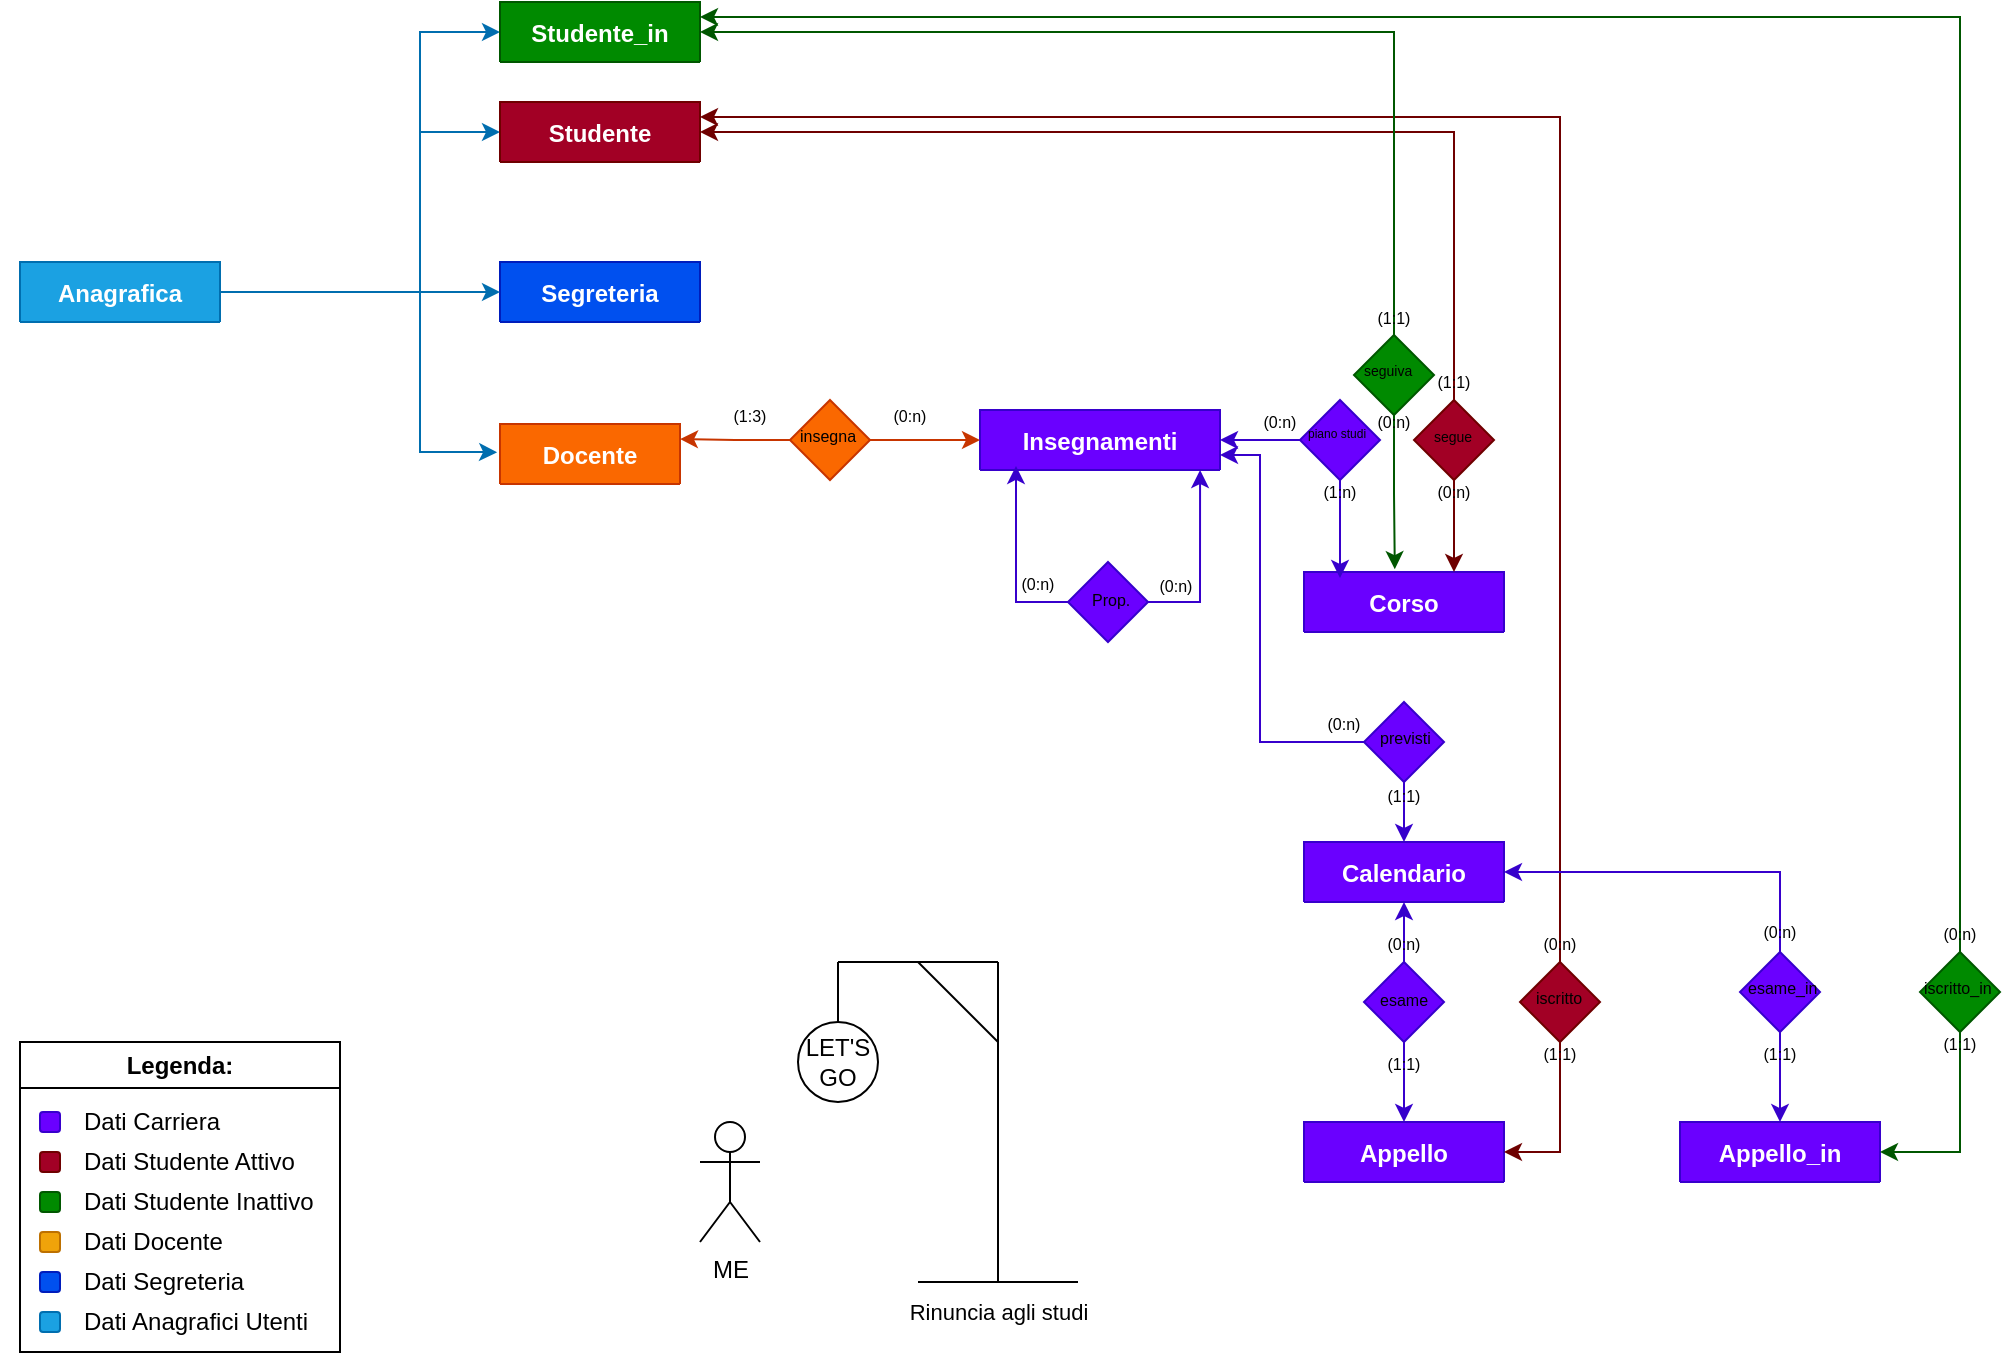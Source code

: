 <mxfile version="21.3.2" type="github">
  <diagram id="R2lEEEUBdFMjLlhIrx00" name="Page-1">
    <mxGraphModel dx="1195" dy="645" grid="1" gridSize="10" guides="1" tooltips="1" connect="1" arrows="1" fold="1" page="1" pageScale="1" pageWidth="1100" pageHeight="850" math="0" shadow="0" extFonts="Permanent Marker^https://fonts.googleapis.com/css?family=Permanent+Marker">
      <root>
        <mxCell id="0" />
        <mxCell id="1" parent="0" />
        <mxCell id="C-vyLk0tnHw3VtMMgP7b-2" value="Docente" style="shape=table;startSize=30;container=1;collapsible=1;childLayout=tableLayout;fixedRows=1;rowLines=0;fontStyle=1;align=center;resizeLast=1;fillColor=#fa6800;strokeColor=#C73500;fontColor=#FFFFFF;swimlaneFillColor=none;" parent="1" vertex="1" collapsed="1">
          <mxGeometry x="280" y="366" width="90" height="30" as="geometry">
            <mxRectangle x="50" y="300" width="250" height="130" as="alternateBounds" />
          </mxGeometry>
        </mxCell>
        <mxCell id="C-vyLk0tnHw3VtMMgP7b-3" value="" style="shape=partialRectangle;collapsible=0;dropTarget=0;pointerEvents=0;fillColor=none;points=[[0,0.5],[1,0.5]];portConstraint=eastwest;top=0;left=0;right=0;bottom=1;" parent="C-vyLk0tnHw3VtMMgP7b-2" vertex="1">
          <mxGeometry y="30" width="250" height="30" as="geometry" />
        </mxCell>
        <mxCell id="C-vyLk0tnHw3VtMMgP7b-4" value="PK" style="shape=partialRectangle;overflow=hidden;connectable=0;fillColor=none;top=0;left=0;bottom=0;right=0;fontStyle=1;" parent="C-vyLk0tnHw3VtMMgP7b-3" vertex="1">
          <mxGeometry width="30" height="30" as="geometry">
            <mxRectangle width="30" height="30" as="alternateBounds" />
          </mxGeometry>
        </mxCell>
        <mxCell id="C-vyLk0tnHw3VtMMgP7b-5" value="order_id int NOT NULL " style="shape=partialRectangle;overflow=hidden;connectable=0;fillColor=none;top=0;left=0;bottom=0;right=0;align=left;spacingLeft=6;fontStyle=5;" parent="C-vyLk0tnHw3VtMMgP7b-3" vertex="1">
          <mxGeometry x="30" width="220" height="30" as="geometry">
            <mxRectangle width="220" height="30" as="alternateBounds" />
          </mxGeometry>
        </mxCell>
        <mxCell id="C-vyLk0tnHw3VtMMgP7b-6" value="" style="shape=partialRectangle;collapsible=0;dropTarget=0;pointerEvents=0;fillColor=none;points=[[0,0.5],[1,0.5]];portConstraint=eastwest;top=0;left=0;right=0;bottom=0;" parent="C-vyLk0tnHw3VtMMgP7b-2" vertex="1">
          <mxGeometry y="60" width="250" height="30" as="geometry" />
        </mxCell>
        <mxCell id="C-vyLk0tnHw3VtMMgP7b-7" value="FK1" style="shape=partialRectangle;overflow=hidden;connectable=0;fillColor=none;top=0;left=0;bottom=0;right=0;" parent="C-vyLk0tnHw3VtMMgP7b-6" vertex="1">
          <mxGeometry width="30" height="30" as="geometry">
            <mxRectangle width="30" height="30" as="alternateBounds" />
          </mxGeometry>
        </mxCell>
        <mxCell id="C-vyLk0tnHw3VtMMgP7b-8" value="customer_id int NOT NULL" style="shape=partialRectangle;overflow=hidden;connectable=0;fillColor=none;top=0;left=0;bottom=0;right=0;align=left;spacingLeft=6;" parent="C-vyLk0tnHw3VtMMgP7b-6" vertex="1">
          <mxGeometry x="30" width="220" height="30" as="geometry">
            <mxRectangle width="220" height="30" as="alternateBounds" />
          </mxGeometry>
        </mxCell>
        <mxCell id="C-vyLk0tnHw3VtMMgP7b-9" value="" style="shape=partialRectangle;collapsible=0;dropTarget=0;pointerEvents=0;fillColor=none;points=[[0,0.5],[1,0.5]];portConstraint=eastwest;top=0;left=0;right=0;bottom=0;" parent="C-vyLk0tnHw3VtMMgP7b-2" vertex="1">
          <mxGeometry y="90" width="250" height="30" as="geometry" />
        </mxCell>
        <mxCell id="C-vyLk0tnHw3VtMMgP7b-10" value="" style="shape=partialRectangle;overflow=hidden;connectable=0;fillColor=none;top=0;left=0;bottom=0;right=0;" parent="C-vyLk0tnHw3VtMMgP7b-9" vertex="1">
          <mxGeometry width="30" height="30" as="geometry">
            <mxRectangle width="30" height="30" as="alternateBounds" />
          </mxGeometry>
        </mxCell>
        <mxCell id="C-vyLk0tnHw3VtMMgP7b-11" value="order_date date NOT NULL" style="shape=partialRectangle;overflow=hidden;connectable=0;fillColor=none;top=0;left=0;bottom=0;right=0;align=left;spacingLeft=6;" parent="C-vyLk0tnHw3VtMMgP7b-9" vertex="1">
          <mxGeometry x="30" width="220" height="30" as="geometry">
            <mxRectangle width="220" height="30" as="alternateBounds" />
          </mxGeometry>
        </mxCell>
        <mxCell id="C-vyLk0tnHw3VtMMgP7b-13" value="Segreteria" style="shape=table;startSize=30;container=1;collapsible=1;childLayout=tableLayout;fixedRows=1;rowLines=0;fontStyle=1;align=center;resizeLast=1;fillColor=#0050ef;fontColor=#ffffff;strokeColor=#001DBC;" parent="1" vertex="1" collapsed="1">
          <mxGeometry x="280" y="285" width="100" height="30" as="geometry">
            <mxRectangle x="450" y="280" width="250" height="130" as="alternateBounds" />
          </mxGeometry>
        </mxCell>
        <mxCell id="C-vyLk0tnHw3VtMMgP7b-14" value="" style="shape=partialRectangle;collapsible=0;dropTarget=0;pointerEvents=0;fillColor=none;points=[[0,0.5],[1,0.5]];portConstraint=eastwest;top=0;left=0;right=0;bottom=1;" parent="C-vyLk0tnHw3VtMMgP7b-13" vertex="1">
          <mxGeometry y="30" width="250" height="30" as="geometry" />
        </mxCell>
        <mxCell id="C-vyLk0tnHw3VtMMgP7b-15" value="PK" style="shape=partialRectangle;overflow=hidden;connectable=0;fillColor=none;top=0;left=0;bottom=0;right=0;fontStyle=1;" parent="C-vyLk0tnHw3VtMMgP7b-14" vertex="1">
          <mxGeometry width="30" height="30" as="geometry">
            <mxRectangle width="30" height="30" as="alternateBounds" />
          </mxGeometry>
        </mxCell>
        <mxCell id="C-vyLk0tnHw3VtMMgP7b-16" value="shipment_id int NOT NULL " style="shape=partialRectangle;overflow=hidden;connectable=0;fillColor=none;top=0;left=0;bottom=0;right=0;align=left;spacingLeft=6;fontStyle=5;" parent="C-vyLk0tnHw3VtMMgP7b-14" vertex="1">
          <mxGeometry x="30" width="220" height="30" as="geometry">
            <mxRectangle width="220" height="30" as="alternateBounds" />
          </mxGeometry>
        </mxCell>
        <mxCell id="C-vyLk0tnHw3VtMMgP7b-17" value="" style="shape=partialRectangle;collapsible=0;dropTarget=0;pointerEvents=0;fillColor=none;points=[[0,0.5],[1,0.5]];portConstraint=eastwest;top=0;left=0;right=0;bottom=0;" parent="C-vyLk0tnHw3VtMMgP7b-13" vertex="1">
          <mxGeometry y="60" width="250" height="30" as="geometry" />
        </mxCell>
        <mxCell id="C-vyLk0tnHw3VtMMgP7b-18" value="FK1" style="shape=partialRectangle;overflow=hidden;connectable=0;fillColor=none;top=0;left=0;bottom=0;right=0;" parent="C-vyLk0tnHw3VtMMgP7b-17" vertex="1">
          <mxGeometry width="30" height="30" as="geometry">
            <mxRectangle width="30" height="30" as="alternateBounds" />
          </mxGeometry>
        </mxCell>
        <mxCell id="C-vyLk0tnHw3VtMMgP7b-19" value="order_id int NOT NULL" style="shape=partialRectangle;overflow=hidden;connectable=0;fillColor=none;top=0;left=0;bottom=0;right=0;align=left;spacingLeft=6;" parent="C-vyLk0tnHw3VtMMgP7b-17" vertex="1">
          <mxGeometry x="30" width="220" height="30" as="geometry">
            <mxRectangle width="220" height="30" as="alternateBounds" />
          </mxGeometry>
        </mxCell>
        <mxCell id="C-vyLk0tnHw3VtMMgP7b-20" value="" style="shape=partialRectangle;collapsible=0;dropTarget=0;pointerEvents=0;fillColor=none;points=[[0,0.5],[1,0.5]];portConstraint=eastwest;top=0;left=0;right=0;bottom=0;" parent="C-vyLk0tnHw3VtMMgP7b-13" vertex="1">
          <mxGeometry y="90" width="250" height="30" as="geometry" />
        </mxCell>
        <mxCell id="C-vyLk0tnHw3VtMMgP7b-21" value="" style="shape=partialRectangle;overflow=hidden;connectable=0;fillColor=none;top=0;left=0;bottom=0;right=0;" parent="C-vyLk0tnHw3VtMMgP7b-20" vertex="1">
          <mxGeometry width="30" height="30" as="geometry">
            <mxRectangle width="30" height="30" as="alternateBounds" />
          </mxGeometry>
        </mxCell>
        <mxCell id="C-vyLk0tnHw3VtMMgP7b-22" value="shipment_date date NOT NULL" style="shape=partialRectangle;overflow=hidden;connectable=0;fillColor=none;top=0;left=0;bottom=0;right=0;align=left;spacingLeft=6;" parent="C-vyLk0tnHw3VtMMgP7b-20" vertex="1">
          <mxGeometry x="30" width="220" height="30" as="geometry">
            <mxRectangle width="220" height="30" as="alternateBounds" />
          </mxGeometry>
        </mxCell>
        <mxCell id="Meix0L9kaGej4XstKNyx-11" style="edgeStyle=orthogonalEdgeStyle;rounded=0;orthogonalLoop=1;jettySize=auto;html=1;exitX=1;exitY=0.5;exitDx=0;exitDy=0;entryX=0;entryY=0.5;entryDx=0;entryDy=0;fillColor=#1ba1e2;strokeColor=#006EAF;" parent="1" source="C-vyLk0tnHw3VtMMgP7b-23" target="C-vyLk0tnHw3VtMMgP7b-13" edge="1">
          <mxGeometry relative="1" as="geometry" />
        </mxCell>
        <mxCell id="Meix0L9kaGej4XstKNyx-12" style="edgeStyle=orthogonalEdgeStyle;rounded=0;orthogonalLoop=1;jettySize=auto;html=1;exitX=1;exitY=0.5;exitDx=0;exitDy=0;entryX=0;entryY=0.5;entryDx=0;entryDy=0;fillColor=#1ba1e2;strokeColor=#006EAF;" parent="1" source="C-vyLk0tnHw3VtMMgP7b-23" target="Meix0L9kaGej4XstKNyx-1" edge="1">
          <mxGeometry relative="1" as="geometry">
            <mxPoint x="260" y="215" as="targetPoint" />
            <Array as="points">
              <mxPoint x="240" y="300" />
              <mxPoint x="240" y="220" />
            </Array>
          </mxGeometry>
        </mxCell>
        <mxCell id="Meix0L9kaGej4XstKNyx-13" style="edgeStyle=orthogonalEdgeStyle;rounded=0;orthogonalLoop=1;jettySize=auto;html=1;exitX=1;exitY=0.5;exitDx=0;exitDy=0;entryX=-0.016;entryY=0.472;entryDx=0;entryDy=0;entryPerimeter=0;fillColor=#1ba1e2;strokeColor=#006EAF;" parent="1" source="C-vyLk0tnHw3VtMMgP7b-23" target="C-vyLk0tnHw3VtMMgP7b-2" edge="1">
          <mxGeometry relative="1" as="geometry">
            <mxPoint x="270" y="380" as="targetPoint" />
            <Array as="points">
              <mxPoint x="240" y="300" />
              <mxPoint x="240" y="380" />
              <mxPoint x="270" y="380" />
            </Array>
          </mxGeometry>
        </mxCell>
        <mxCell id="Meix0L9kaGej4XstKNyx-134" style="edgeStyle=orthogonalEdgeStyle;rounded=0;orthogonalLoop=1;jettySize=auto;html=1;exitX=1;exitY=0.5;exitDx=0;exitDy=0;entryX=0;entryY=0.5;entryDx=0;entryDy=0;fillColor=#1ba1e2;strokeColor=#006EAF;" parent="1" source="C-vyLk0tnHw3VtMMgP7b-23" target="Meix0L9kaGej4XstKNyx-124" edge="1">
          <mxGeometry relative="1" as="geometry">
            <Array as="points">
              <mxPoint x="240" y="300" />
              <mxPoint x="240" y="170" />
            </Array>
          </mxGeometry>
        </mxCell>
        <mxCell id="C-vyLk0tnHw3VtMMgP7b-23" value="Anagrafica" style="shape=table;startSize=30;container=1;collapsible=1;childLayout=tableLayout;fixedRows=1;rowLines=0;fontStyle=1;align=center;resizeLast=1;fillColor=#1ba1e2;fontColor=#ffffff;strokeColor=#006EAF;" parent="1" vertex="1" collapsed="1">
          <mxGeometry x="40" y="285" width="100" height="30" as="geometry">
            <mxRectangle x="40" y="285" width="250" height="210" as="alternateBounds" />
          </mxGeometry>
        </mxCell>
        <mxCell id="C-vyLk0tnHw3VtMMgP7b-24" value="" style="shape=partialRectangle;collapsible=0;dropTarget=0;pointerEvents=0;fillColor=none;points=[[0,0.5],[1,0.5]];portConstraint=eastwest;top=0;left=0;right=0;bottom=1;" parent="C-vyLk0tnHw3VtMMgP7b-23" vertex="1">
          <mxGeometry y="30" width="250" height="30" as="geometry" />
        </mxCell>
        <mxCell id="C-vyLk0tnHw3VtMMgP7b-25" value="PK" style="shape=partialRectangle;overflow=hidden;connectable=0;fillColor=none;top=0;left=0;bottom=0;right=0;fontStyle=1;" parent="C-vyLk0tnHw3VtMMgP7b-24" vertex="1">
          <mxGeometry width="30" height="30" as="geometry">
            <mxRectangle width="30" height="30" as="alternateBounds" />
          </mxGeometry>
        </mxCell>
        <mxCell id="C-vyLk0tnHw3VtMMgP7b-26" value="Codice_Fiscale" style="shape=partialRectangle;overflow=hidden;connectable=0;fillColor=none;top=0;left=0;bottom=0;right=0;align=left;spacingLeft=6;fontStyle=1;" parent="C-vyLk0tnHw3VtMMgP7b-24" vertex="1">
          <mxGeometry x="30" width="220" height="30" as="geometry">
            <mxRectangle width="220" height="30" as="alternateBounds" />
          </mxGeometry>
        </mxCell>
        <mxCell id="C-vyLk0tnHw3VtMMgP7b-27" value="" style="shape=partialRectangle;collapsible=0;dropTarget=0;pointerEvents=0;fillColor=none;points=[[0,0.5],[1,0.5]];portConstraint=eastwest;top=0;left=0;right=0;bottom=0;" parent="C-vyLk0tnHw3VtMMgP7b-23" vertex="1">
          <mxGeometry y="60" width="250" height="140" as="geometry" />
        </mxCell>
        <mxCell id="C-vyLk0tnHw3VtMMgP7b-28" value="" style="shape=partialRectangle;overflow=hidden;connectable=0;fillColor=none;top=0;left=0;bottom=0;right=0;" parent="C-vyLk0tnHw3VtMMgP7b-27" vertex="1">
          <mxGeometry width="30" height="140" as="geometry">
            <mxRectangle width="30" height="140" as="alternateBounds" />
          </mxGeometry>
        </mxCell>
        <mxCell id="C-vyLk0tnHw3VtMMgP7b-29" value="Nome&#xa;Secondo Nome&#xa;Cognome&#xa;Secondo Cognome&#xa;Data_Nascita&#xa;Sesso&#xa;Luogo_Nascita&#xa;Nazionalità&#xa;" style="shape=partialRectangle;overflow=hidden;connectable=0;fillColor=none;top=0;left=0;bottom=0;right=0;align=left;spacingLeft=6;" parent="C-vyLk0tnHw3VtMMgP7b-27" vertex="1">
          <mxGeometry x="30" width="220" height="140" as="geometry">
            <mxRectangle width="220" height="140" as="alternateBounds" />
          </mxGeometry>
        </mxCell>
        <mxCell id="Meix0L9kaGej4XstKNyx-1" value="Studente" style="shape=table;startSize=30;container=1;collapsible=1;childLayout=tableLayout;fixedRows=1;rowLines=0;fontStyle=1;align=center;resizeLast=1;fillColor=#a20025;fontColor=#ffffff;strokeColor=#6F0000;swimlaneFillColor=default;" parent="1" vertex="1" collapsed="1">
          <mxGeometry x="280" y="205" width="100" height="30" as="geometry">
            <mxRectangle x="280" y="50" width="250" height="130" as="alternateBounds" />
          </mxGeometry>
        </mxCell>
        <mxCell id="Meix0L9kaGej4XstKNyx-2" value="" style="shape=partialRectangle;collapsible=0;dropTarget=0;pointerEvents=0;fillColor=none;points=[[0,0.5],[1,0.5]];portConstraint=eastwest;top=0;left=0;right=0;bottom=1;" parent="Meix0L9kaGej4XstKNyx-1" vertex="1">
          <mxGeometry y="30" width="250" height="30" as="geometry" />
        </mxCell>
        <mxCell id="Meix0L9kaGej4XstKNyx-3" value="PK" style="shape=partialRectangle;overflow=hidden;connectable=0;fillColor=none;top=0;left=0;bottom=0;right=0;fontStyle=1;" parent="Meix0L9kaGej4XstKNyx-2" vertex="1">
          <mxGeometry width="30" height="30" as="geometry">
            <mxRectangle width="30" height="30" as="alternateBounds" />
          </mxGeometry>
        </mxCell>
        <mxCell id="Meix0L9kaGej4XstKNyx-4" value="shipment_id int NOT NULL " style="shape=partialRectangle;overflow=hidden;connectable=0;fillColor=none;top=0;left=0;bottom=0;right=0;align=left;spacingLeft=6;fontStyle=5;" parent="Meix0L9kaGej4XstKNyx-2" vertex="1">
          <mxGeometry x="30" width="220" height="30" as="geometry">
            <mxRectangle width="220" height="30" as="alternateBounds" />
          </mxGeometry>
        </mxCell>
        <mxCell id="Meix0L9kaGej4XstKNyx-5" value="" style="shape=partialRectangle;collapsible=0;dropTarget=0;pointerEvents=0;fillColor=none;points=[[0,0.5],[1,0.5]];portConstraint=eastwest;top=0;left=0;right=0;bottom=0;" parent="Meix0L9kaGej4XstKNyx-1" vertex="1">
          <mxGeometry y="60" width="250" height="30" as="geometry" />
        </mxCell>
        <mxCell id="Meix0L9kaGej4XstKNyx-6" value="FK1" style="shape=partialRectangle;overflow=hidden;connectable=0;fillColor=none;top=0;left=0;bottom=0;right=0;" parent="Meix0L9kaGej4XstKNyx-5" vertex="1">
          <mxGeometry width="30" height="30" as="geometry">
            <mxRectangle width="30" height="30" as="alternateBounds" />
          </mxGeometry>
        </mxCell>
        <mxCell id="Meix0L9kaGej4XstKNyx-7" value="order_id int NOT NULL" style="shape=partialRectangle;overflow=hidden;connectable=0;fillColor=none;top=0;left=0;bottom=0;right=0;align=left;spacingLeft=6;" parent="Meix0L9kaGej4XstKNyx-5" vertex="1">
          <mxGeometry x="30" width="220" height="30" as="geometry">
            <mxRectangle width="220" height="30" as="alternateBounds" />
          </mxGeometry>
        </mxCell>
        <mxCell id="Meix0L9kaGej4XstKNyx-8" value="" style="shape=partialRectangle;collapsible=0;dropTarget=0;pointerEvents=0;fillColor=none;points=[[0,0.5],[1,0.5]];portConstraint=eastwest;top=0;left=0;right=0;bottom=0;" parent="Meix0L9kaGej4XstKNyx-1" vertex="1">
          <mxGeometry y="90" width="250" height="30" as="geometry" />
        </mxCell>
        <mxCell id="Meix0L9kaGej4XstKNyx-9" value="" style="shape=partialRectangle;overflow=hidden;connectable=0;fillColor=none;top=0;left=0;bottom=0;right=0;" parent="Meix0L9kaGej4XstKNyx-8" vertex="1">
          <mxGeometry width="30" height="30" as="geometry">
            <mxRectangle width="30" height="30" as="alternateBounds" />
          </mxGeometry>
        </mxCell>
        <mxCell id="Meix0L9kaGej4XstKNyx-10" value="shipment_date date NOT NULL" style="shape=partialRectangle;overflow=hidden;connectable=0;fillColor=none;top=0;left=0;bottom=0;right=0;align=left;spacingLeft=6;" parent="Meix0L9kaGej4XstKNyx-8" vertex="1">
          <mxGeometry x="30" width="220" height="30" as="geometry">
            <mxRectangle width="220" height="30" as="alternateBounds" />
          </mxGeometry>
        </mxCell>
        <mxCell id="Meix0L9kaGej4XstKNyx-14" value="Corso" style="shape=table;startSize=30;container=1;collapsible=1;childLayout=tableLayout;fixedRows=1;rowLines=0;fontStyle=1;align=center;resizeLast=1;fillColor=#6a00ff;fontColor=#ffffff;strokeColor=#3700CC;" parent="1" vertex="1" collapsed="1">
          <mxGeometry x="682" y="440" width="100" height="30" as="geometry">
            <mxRectangle x="470" y="300" width="250" height="130" as="alternateBounds" />
          </mxGeometry>
        </mxCell>
        <mxCell id="Meix0L9kaGej4XstKNyx-15" value="" style="shape=partialRectangle;collapsible=0;dropTarget=0;pointerEvents=0;fillColor=none;points=[[0,0.5],[1,0.5]];portConstraint=eastwest;top=0;left=0;right=0;bottom=1;" parent="Meix0L9kaGej4XstKNyx-14" vertex="1">
          <mxGeometry y="30" width="250" height="30" as="geometry" />
        </mxCell>
        <mxCell id="Meix0L9kaGej4XstKNyx-16" value="PK" style="shape=partialRectangle;overflow=hidden;connectable=0;fillColor=none;top=0;left=0;bottom=0;right=0;fontStyle=1;" parent="Meix0L9kaGej4XstKNyx-15" vertex="1">
          <mxGeometry width="30" height="30" as="geometry">
            <mxRectangle width="30" height="30" as="alternateBounds" />
          </mxGeometry>
        </mxCell>
        <mxCell id="Meix0L9kaGej4XstKNyx-17" value="shipment_id int NOT NULL " style="shape=partialRectangle;overflow=hidden;connectable=0;fillColor=none;top=0;left=0;bottom=0;right=0;align=left;spacingLeft=6;fontStyle=5;" parent="Meix0L9kaGej4XstKNyx-15" vertex="1">
          <mxGeometry x="30" width="220" height="30" as="geometry">
            <mxRectangle width="220" height="30" as="alternateBounds" />
          </mxGeometry>
        </mxCell>
        <mxCell id="Meix0L9kaGej4XstKNyx-18" value="" style="shape=partialRectangle;collapsible=0;dropTarget=0;pointerEvents=0;fillColor=none;points=[[0,0.5],[1,0.5]];portConstraint=eastwest;top=0;left=0;right=0;bottom=0;" parent="Meix0L9kaGej4XstKNyx-14" vertex="1">
          <mxGeometry y="60" width="250" height="30" as="geometry" />
        </mxCell>
        <mxCell id="Meix0L9kaGej4XstKNyx-19" value="FK1" style="shape=partialRectangle;overflow=hidden;connectable=0;fillColor=none;top=0;left=0;bottom=0;right=0;" parent="Meix0L9kaGej4XstKNyx-18" vertex="1">
          <mxGeometry width="30" height="30" as="geometry">
            <mxRectangle width="30" height="30" as="alternateBounds" />
          </mxGeometry>
        </mxCell>
        <mxCell id="Meix0L9kaGej4XstKNyx-20" value="order_id int NOT NULL" style="shape=partialRectangle;overflow=hidden;connectable=0;fillColor=none;top=0;left=0;bottom=0;right=0;align=left;spacingLeft=6;" parent="Meix0L9kaGej4XstKNyx-18" vertex="1">
          <mxGeometry x="30" width="220" height="30" as="geometry">
            <mxRectangle width="220" height="30" as="alternateBounds" />
          </mxGeometry>
        </mxCell>
        <mxCell id="Meix0L9kaGej4XstKNyx-21" value="" style="shape=partialRectangle;collapsible=0;dropTarget=0;pointerEvents=0;fillColor=none;points=[[0,0.5],[1,0.5]];portConstraint=eastwest;top=0;left=0;right=0;bottom=0;" parent="Meix0L9kaGej4XstKNyx-14" vertex="1">
          <mxGeometry y="90" width="250" height="30" as="geometry" />
        </mxCell>
        <mxCell id="Meix0L9kaGej4XstKNyx-22" value="" style="shape=partialRectangle;overflow=hidden;connectable=0;fillColor=none;top=0;left=0;bottom=0;right=0;" parent="Meix0L9kaGej4XstKNyx-21" vertex="1">
          <mxGeometry width="30" height="30" as="geometry">
            <mxRectangle width="30" height="30" as="alternateBounds" />
          </mxGeometry>
        </mxCell>
        <mxCell id="Meix0L9kaGej4XstKNyx-23" value="shipment_date date NOT NULL" style="shape=partialRectangle;overflow=hidden;connectable=0;fillColor=none;top=0;left=0;bottom=0;right=0;align=left;spacingLeft=6;" parent="Meix0L9kaGej4XstKNyx-21" vertex="1">
          <mxGeometry x="30" width="220" height="30" as="geometry">
            <mxRectangle width="220" height="30" as="alternateBounds" />
          </mxGeometry>
        </mxCell>
        <mxCell id="Meix0L9kaGej4XstKNyx-24" value="Insegnamenti" style="shape=table;startSize=30;container=1;collapsible=1;childLayout=tableLayout;fixedRows=1;rowLines=0;fontStyle=1;align=center;resizeLast=1;fillColor=#6a00ff;fontColor=#ffffff;strokeColor=#3700CC;" parent="1" vertex="1" collapsed="1">
          <mxGeometry x="520" y="359" width="120" height="30" as="geometry">
            <mxRectangle x="480" y="310" width="250" height="130" as="alternateBounds" />
          </mxGeometry>
        </mxCell>
        <mxCell id="Meix0L9kaGej4XstKNyx-25" value="" style="shape=partialRectangle;collapsible=0;dropTarget=0;pointerEvents=0;fillColor=none;points=[[0,0.5],[1,0.5]];portConstraint=eastwest;top=0;left=0;right=0;bottom=1;" parent="Meix0L9kaGej4XstKNyx-24" vertex="1">
          <mxGeometry y="30" width="250" height="30" as="geometry" />
        </mxCell>
        <mxCell id="Meix0L9kaGej4XstKNyx-26" value="PK" style="shape=partialRectangle;overflow=hidden;connectable=0;fillColor=none;top=0;left=0;bottom=0;right=0;fontStyle=1;" parent="Meix0L9kaGej4XstKNyx-25" vertex="1">
          <mxGeometry width="30" height="30" as="geometry">
            <mxRectangle width="30" height="30" as="alternateBounds" />
          </mxGeometry>
        </mxCell>
        <mxCell id="Meix0L9kaGej4XstKNyx-27" value="shipment_id int NOT NULL " style="shape=partialRectangle;overflow=hidden;connectable=0;fillColor=none;top=0;left=0;bottom=0;right=0;align=left;spacingLeft=6;fontStyle=5;" parent="Meix0L9kaGej4XstKNyx-25" vertex="1">
          <mxGeometry x="30" width="220" height="30" as="geometry">
            <mxRectangle width="220" height="30" as="alternateBounds" />
          </mxGeometry>
        </mxCell>
        <mxCell id="Meix0L9kaGej4XstKNyx-28" value="" style="shape=partialRectangle;collapsible=0;dropTarget=0;pointerEvents=0;fillColor=none;points=[[0,0.5],[1,0.5]];portConstraint=eastwest;top=0;left=0;right=0;bottom=0;" parent="Meix0L9kaGej4XstKNyx-24" vertex="1">
          <mxGeometry y="60" width="250" height="30" as="geometry" />
        </mxCell>
        <mxCell id="Meix0L9kaGej4XstKNyx-29" value="FK1" style="shape=partialRectangle;overflow=hidden;connectable=0;fillColor=none;top=0;left=0;bottom=0;right=0;" parent="Meix0L9kaGej4XstKNyx-28" vertex="1">
          <mxGeometry width="30" height="30" as="geometry">
            <mxRectangle width="30" height="30" as="alternateBounds" />
          </mxGeometry>
        </mxCell>
        <mxCell id="Meix0L9kaGej4XstKNyx-30" value="order_id int NOT NULL" style="shape=partialRectangle;overflow=hidden;connectable=0;fillColor=none;top=0;left=0;bottom=0;right=0;align=left;spacingLeft=6;" parent="Meix0L9kaGej4XstKNyx-28" vertex="1">
          <mxGeometry x="30" width="220" height="30" as="geometry">
            <mxRectangle width="220" height="30" as="alternateBounds" />
          </mxGeometry>
        </mxCell>
        <mxCell id="Meix0L9kaGej4XstKNyx-31" value="" style="shape=partialRectangle;collapsible=0;dropTarget=0;pointerEvents=0;fillColor=none;points=[[0,0.5],[1,0.5]];portConstraint=eastwest;top=0;left=0;right=0;bottom=0;" parent="Meix0L9kaGej4XstKNyx-24" vertex="1">
          <mxGeometry y="90" width="250" height="30" as="geometry" />
        </mxCell>
        <mxCell id="Meix0L9kaGej4XstKNyx-32" value="" style="shape=partialRectangle;overflow=hidden;connectable=0;fillColor=none;top=0;left=0;bottom=0;right=0;" parent="Meix0L9kaGej4XstKNyx-31" vertex="1">
          <mxGeometry width="30" height="30" as="geometry">
            <mxRectangle width="30" height="30" as="alternateBounds" />
          </mxGeometry>
        </mxCell>
        <mxCell id="Meix0L9kaGej4XstKNyx-33" value="shipment_date date NOT NULL" style="shape=partialRectangle;overflow=hidden;connectable=0;fillColor=none;top=0;left=0;bottom=0;right=0;align=left;spacingLeft=6;" parent="Meix0L9kaGej4XstKNyx-31" vertex="1">
          <mxGeometry x="30" width="220" height="30" as="geometry">
            <mxRectangle width="220" height="30" as="alternateBounds" />
          </mxGeometry>
        </mxCell>
        <mxCell id="Meix0L9kaGej4XstKNyx-48" style="edgeStyle=orthogonalEdgeStyle;rounded=0;orthogonalLoop=1;jettySize=auto;html=1;exitX=0;exitY=0.5;exitDx=0;exitDy=0;fillColor=#6a00ff;strokeColor=#3700CC;" parent="1" source="Meix0L9kaGej4XstKNyx-37" target="Meix0L9kaGej4XstKNyx-24" edge="1">
          <mxGeometry relative="1" as="geometry" />
        </mxCell>
        <mxCell id="Meix0L9kaGej4XstKNyx-49" style="edgeStyle=orthogonalEdgeStyle;rounded=0;orthogonalLoop=1;jettySize=auto;html=1;exitX=0.5;exitY=1;exitDx=0;exitDy=0;entryX=0.18;entryY=0.1;entryDx=0;entryDy=0;entryPerimeter=0;fillColor=#6a00ff;strokeColor=#3700CC;" parent="1" source="Meix0L9kaGej4XstKNyx-37" target="Meix0L9kaGej4XstKNyx-14" edge="1">
          <mxGeometry relative="1" as="geometry" />
        </mxCell>
        <mxCell id="Meix0L9kaGej4XstKNyx-37" value="" style="rhombus;whiteSpace=wrap;html=1;fillColor=#6a00ff;fontColor=#ffffff;strokeColor=#3700CC;" parent="1" vertex="1">
          <mxGeometry x="680" y="354" width="40" height="40" as="geometry" />
        </mxCell>
        <mxCell id="Meix0L9kaGej4XstKNyx-46" style="edgeStyle=orthogonalEdgeStyle;rounded=0;orthogonalLoop=1;jettySize=auto;html=1;exitX=0;exitY=0.5;exitDx=0;exitDy=0;entryX=0.15;entryY=0.933;entryDx=0;entryDy=0;entryPerimeter=0;fillColor=#6a00ff;strokeColor=#3700CC;" parent="1" source="Meix0L9kaGej4XstKNyx-45" target="Meix0L9kaGej4XstKNyx-24" edge="1">
          <mxGeometry relative="1" as="geometry" />
        </mxCell>
        <mxCell id="Meix0L9kaGej4XstKNyx-47" style="edgeStyle=orthogonalEdgeStyle;rounded=0;orthogonalLoop=1;jettySize=auto;html=1;exitX=1;exitY=0.5;exitDx=0;exitDy=0;entryX=0.917;entryY=1;entryDx=0;entryDy=0;entryPerimeter=0;fillColor=#6a00ff;strokeColor=#3700CC;" parent="1" source="Meix0L9kaGej4XstKNyx-45" target="Meix0L9kaGej4XstKNyx-24" edge="1">
          <mxGeometry relative="1" as="geometry">
            <Array as="points">
              <mxPoint x="630" y="455" />
            </Array>
          </mxGeometry>
        </mxCell>
        <mxCell id="Meix0L9kaGej4XstKNyx-45" value="" style="rhombus;whiteSpace=wrap;html=1;fillColor=#6a00ff;fontColor=#ffffff;strokeColor=#3700CC;" parent="1" vertex="1">
          <mxGeometry x="564" y="435" width="40" height="40" as="geometry" />
        </mxCell>
        <mxCell id="Meix0L9kaGej4XstKNyx-51" style="edgeStyle=orthogonalEdgeStyle;rounded=0;orthogonalLoop=1;jettySize=auto;html=1;exitX=1;exitY=0.5;exitDx=0;exitDy=0;entryX=0;entryY=0.5;entryDx=0;entryDy=0;fillColor=#fa6800;strokeColor=#C73500;" parent="1" source="Meix0L9kaGej4XstKNyx-50" target="Meix0L9kaGej4XstKNyx-24" edge="1">
          <mxGeometry relative="1" as="geometry" />
        </mxCell>
        <mxCell id="Meix0L9kaGej4XstKNyx-52" style="edgeStyle=orthogonalEdgeStyle;rounded=0;orthogonalLoop=1;jettySize=auto;html=1;exitX=0;exitY=0.5;exitDx=0;exitDy=0;entryX=1;entryY=0.25;entryDx=0;entryDy=0;fillColor=#fa6800;strokeColor=#C73500;" parent="1" source="Meix0L9kaGej4XstKNyx-50" target="C-vyLk0tnHw3VtMMgP7b-2" edge="1">
          <mxGeometry relative="1" as="geometry" />
        </mxCell>
        <mxCell id="Meix0L9kaGej4XstKNyx-50" value="" style="rhombus;whiteSpace=wrap;html=1;fillColor=#fa6800;fontColor=#000000;strokeColor=#C73500;" parent="1" vertex="1">
          <mxGeometry x="425" y="354" width="40" height="40" as="geometry" />
        </mxCell>
        <mxCell id="Meix0L9kaGej4XstKNyx-68" style="edgeStyle=orthogonalEdgeStyle;rounded=0;orthogonalLoop=1;jettySize=auto;html=1;exitX=0.5;exitY=1;exitDx=0;exitDy=0;entryX=0.75;entryY=0;entryDx=0;entryDy=0;fillColor=#a20025;strokeColor=#6F0000;" parent="1" source="Meix0L9kaGej4XstKNyx-65" target="Meix0L9kaGej4XstKNyx-14" edge="1">
          <mxGeometry relative="1" as="geometry" />
        </mxCell>
        <mxCell id="Meix0L9kaGej4XstKNyx-69" style="edgeStyle=orthogonalEdgeStyle;rounded=0;orthogonalLoop=1;jettySize=auto;html=1;exitX=0.5;exitY=0;exitDx=0;exitDy=0;entryX=1;entryY=0.5;entryDx=0;entryDy=0;fillColor=#a20025;strokeColor=#6F0000;" parent="1" source="Meix0L9kaGej4XstKNyx-65" target="Meix0L9kaGej4XstKNyx-1" edge="1">
          <mxGeometry relative="1" as="geometry" />
        </mxCell>
        <mxCell id="Meix0L9kaGej4XstKNyx-65" value="" style="rhombus;whiteSpace=wrap;html=1;fillColor=#a20025;fontColor=#ffffff;strokeColor=#6F0000;" parent="1" vertex="1">
          <mxGeometry x="737" y="354" width="40" height="40" as="geometry" />
        </mxCell>
        <mxCell id="Meix0L9kaGej4XstKNyx-73" value="Calendario" style="shape=table;startSize=30;container=1;collapsible=1;childLayout=tableLayout;fixedRows=1;rowLines=0;fontStyle=1;align=center;resizeLast=1;fillColor=#6a00ff;fontColor=#ffffff;strokeColor=#3700CC;" parent="1" vertex="1" collapsed="1">
          <mxGeometry x="682" y="575" width="100" height="30" as="geometry">
            <mxRectangle x="470" y="300" width="250" height="130" as="alternateBounds" />
          </mxGeometry>
        </mxCell>
        <mxCell id="Meix0L9kaGej4XstKNyx-74" value="" style="shape=partialRectangle;collapsible=0;dropTarget=0;pointerEvents=0;fillColor=none;points=[[0,0.5],[1,0.5]];portConstraint=eastwest;top=0;left=0;right=0;bottom=1;" parent="Meix0L9kaGej4XstKNyx-73" vertex="1">
          <mxGeometry y="30" width="250" height="30" as="geometry" />
        </mxCell>
        <mxCell id="Meix0L9kaGej4XstKNyx-75" value="PK" style="shape=partialRectangle;overflow=hidden;connectable=0;fillColor=none;top=0;left=0;bottom=0;right=0;fontStyle=1;" parent="Meix0L9kaGej4XstKNyx-74" vertex="1">
          <mxGeometry width="30" height="30" as="geometry">
            <mxRectangle width="30" height="30" as="alternateBounds" />
          </mxGeometry>
        </mxCell>
        <mxCell id="Meix0L9kaGej4XstKNyx-76" value="shipment_id int NOT NULL " style="shape=partialRectangle;overflow=hidden;connectable=0;fillColor=none;top=0;left=0;bottom=0;right=0;align=left;spacingLeft=6;fontStyle=5;" parent="Meix0L9kaGej4XstKNyx-74" vertex="1">
          <mxGeometry x="30" width="220" height="30" as="geometry">
            <mxRectangle width="220" height="30" as="alternateBounds" />
          </mxGeometry>
        </mxCell>
        <mxCell id="Meix0L9kaGej4XstKNyx-77" value="" style="shape=partialRectangle;collapsible=0;dropTarget=0;pointerEvents=0;fillColor=none;points=[[0,0.5],[1,0.5]];portConstraint=eastwest;top=0;left=0;right=0;bottom=0;" parent="Meix0L9kaGej4XstKNyx-73" vertex="1">
          <mxGeometry y="60" width="250" height="30" as="geometry" />
        </mxCell>
        <mxCell id="Meix0L9kaGej4XstKNyx-78" value="FK1" style="shape=partialRectangle;overflow=hidden;connectable=0;fillColor=none;top=0;left=0;bottom=0;right=0;" parent="Meix0L9kaGej4XstKNyx-77" vertex="1">
          <mxGeometry width="30" height="30" as="geometry">
            <mxRectangle width="30" height="30" as="alternateBounds" />
          </mxGeometry>
        </mxCell>
        <mxCell id="Meix0L9kaGej4XstKNyx-79" value="order_id int NOT NULL" style="shape=partialRectangle;overflow=hidden;connectable=0;fillColor=none;top=0;left=0;bottom=0;right=0;align=left;spacingLeft=6;" parent="Meix0L9kaGej4XstKNyx-77" vertex="1">
          <mxGeometry x="30" width="220" height="30" as="geometry">
            <mxRectangle width="220" height="30" as="alternateBounds" />
          </mxGeometry>
        </mxCell>
        <mxCell id="Meix0L9kaGej4XstKNyx-80" value="" style="shape=partialRectangle;collapsible=0;dropTarget=0;pointerEvents=0;fillColor=none;points=[[0,0.5],[1,0.5]];portConstraint=eastwest;top=0;left=0;right=0;bottom=0;" parent="Meix0L9kaGej4XstKNyx-73" vertex="1">
          <mxGeometry y="90" width="250" height="30" as="geometry" />
        </mxCell>
        <mxCell id="Meix0L9kaGej4XstKNyx-81" value="" style="shape=partialRectangle;overflow=hidden;connectable=0;fillColor=none;top=0;left=0;bottom=0;right=0;" parent="Meix0L9kaGej4XstKNyx-80" vertex="1">
          <mxGeometry width="30" height="30" as="geometry">
            <mxRectangle width="30" height="30" as="alternateBounds" />
          </mxGeometry>
        </mxCell>
        <mxCell id="Meix0L9kaGej4XstKNyx-82" value="shipment_date date NOT NULL" style="shape=partialRectangle;overflow=hidden;connectable=0;fillColor=none;top=0;left=0;bottom=0;right=0;align=left;spacingLeft=6;" parent="Meix0L9kaGej4XstKNyx-80" vertex="1">
          <mxGeometry x="30" width="220" height="30" as="geometry">
            <mxRectangle width="220" height="30" as="alternateBounds" />
          </mxGeometry>
        </mxCell>
        <mxCell id="Meix0L9kaGej4XstKNyx-86" style="edgeStyle=orthogonalEdgeStyle;rounded=0;orthogonalLoop=1;jettySize=auto;html=1;exitX=0.5;exitY=1;exitDx=0;exitDy=0;entryX=0.5;entryY=0;entryDx=0;entryDy=0;fillColor=#6a00ff;strokeColor=#3700CC;" parent="1" source="Meix0L9kaGej4XstKNyx-84" target="Meix0L9kaGej4XstKNyx-73" edge="1">
          <mxGeometry relative="1" as="geometry" />
        </mxCell>
        <mxCell id="Meix0L9kaGej4XstKNyx-184" style="edgeStyle=orthogonalEdgeStyle;rounded=0;orthogonalLoop=1;jettySize=auto;html=1;exitX=0;exitY=0.5;exitDx=0;exitDy=0;entryX=1;entryY=0.75;entryDx=0;entryDy=0;fillColor=#6a00ff;strokeColor=#3700CC;" parent="1" source="Meix0L9kaGej4XstKNyx-84" target="Meix0L9kaGej4XstKNyx-24" edge="1">
          <mxGeometry relative="1" as="geometry">
            <mxPoint x="650" y="390" as="targetPoint" />
            <Array as="points">
              <mxPoint x="660" y="525" />
              <mxPoint x="660" y="382" />
            </Array>
          </mxGeometry>
        </mxCell>
        <mxCell id="Meix0L9kaGej4XstKNyx-84" value="" style="rhombus;whiteSpace=wrap;html=1;fillColor=#6a00ff;fontColor=#ffffff;strokeColor=#3700CC;" parent="1" vertex="1">
          <mxGeometry x="712" y="505" width="40" height="40" as="geometry" />
        </mxCell>
        <mxCell id="Meix0L9kaGej4XstKNyx-89" value="Appello" style="shape=table;startSize=30;container=1;collapsible=1;childLayout=tableLayout;fixedRows=1;rowLines=0;fontStyle=1;align=center;resizeLast=1;fillColor=#6a00ff;fontColor=#ffffff;strokeColor=#3700CC;" parent="1" vertex="1" collapsed="1">
          <mxGeometry x="682" y="715" width="100" height="30" as="geometry">
            <mxRectangle x="470" y="300" width="250" height="130" as="alternateBounds" />
          </mxGeometry>
        </mxCell>
        <mxCell id="Meix0L9kaGej4XstKNyx-90" value="" style="shape=partialRectangle;collapsible=0;dropTarget=0;pointerEvents=0;fillColor=none;points=[[0,0.5],[1,0.5]];portConstraint=eastwest;top=0;left=0;right=0;bottom=1;" parent="Meix0L9kaGej4XstKNyx-89" vertex="1">
          <mxGeometry y="30" width="250" height="30" as="geometry" />
        </mxCell>
        <mxCell id="Meix0L9kaGej4XstKNyx-91" value="PK" style="shape=partialRectangle;overflow=hidden;connectable=0;fillColor=none;top=0;left=0;bottom=0;right=0;fontStyle=1;" parent="Meix0L9kaGej4XstKNyx-90" vertex="1">
          <mxGeometry width="30" height="30" as="geometry">
            <mxRectangle width="30" height="30" as="alternateBounds" />
          </mxGeometry>
        </mxCell>
        <mxCell id="Meix0L9kaGej4XstKNyx-92" value="shipment_id int NOT NULL " style="shape=partialRectangle;overflow=hidden;connectable=0;fillColor=none;top=0;left=0;bottom=0;right=0;align=left;spacingLeft=6;fontStyle=5;" parent="Meix0L9kaGej4XstKNyx-90" vertex="1">
          <mxGeometry x="30" width="220" height="30" as="geometry">
            <mxRectangle width="220" height="30" as="alternateBounds" />
          </mxGeometry>
        </mxCell>
        <mxCell id="Meix0L9kaGej4XstKNyx-93" value="" style="shape=partialRectangle;collapsible=0;dropTarget=0;pointerEvents=0;fillColor=none;points=[[0,0.5],[1,0.5]];portConstraint=eastwest;top=0;left=0;right=0;bottom=0;" parent="Meix0L9kaGej4XstKNyx-89" vertex="1">
          <mxGeometry y="60" width="250" height="30" as="geometry" />
        </mxCell>
        <mxCell id="Meix0L9kaGej4XstKNyx-94" value="FK1" style="shape=partialRectangle;overflow=hidden;connectable=0;fillColor=none;top=0;left=0;bottom=0;right=0;" parent="Meix0L9kaGej4XstKNyx-93" vertex="1">
          <mxGeometry width="30" height="30" as="geometry">
            <mxRectangle width="30" height="30" as="alternateBounds" />
          </mxGeometry>
        </mxCell>
        <mxCell id="Meix0L9kaGej4XstKNyx-95" value="order_id int NOT NULL" style="shape=partialRectangle;overflow=hidden;connectable=0;fillColor=none;top=0;left=0;bottom=0;right=0;align=left;spacingLeft=6;" parent="Meix0L9kaGej4XstKNyx-93" vertex="1">
          <mxGeometry x="30" width="220" height="30" as="geometry">
            <mxRectangle width="220" height="30" as="alternateBounds" />
          </mxGeometry>
        </mxCell>
        <mxCell id="Meix0L9kaGej4XstKNyx-96" value="" style="shape=partialRectangle;collapsible=0;dropTarget=0;pointerEvents=0;fillColor=none;points=[[0,0.5],[1,0.5]];portConstraint=eastwest;top=0;left=0;right=0;bottom=0;" parent="Meix0L9kaGej4XstKNyx-89" vertex="1">
          <mxGeometry y="90" width="250" height="30" as="geometry" />
        </mxCell>
        <mxCell id="Meix0L9kaGej4XstKNyx-97" value="" style="shape=partialRectangle;overflow=hidden;connectable=0;fillColor=none;top=0;left=0;bottom=0;right=0;" parent="Meix0L9kaGej4XstKNyx-96" vertex="1">
          <mxGeometry width="30" height="30" as="geometry">
            <mxRectangle width="30" height="30" as="alternateBounds" />
          </mxGeometry>
        </mxCell>
        <mxCell id="Meix0L9kaGej4XstKNyx-98" value="shipment_date date NOT NULL" style="shape=partialRectangle;overflow=hidden;connectable=0;fillColor=none;top=0;left=0;bottom=0;right=0;align=left;spacingLeft=6;" parent="Meix0L9kaGej4XstKNyx-96" vertex="1">
          <mxGeometry x="30" width="220" height="30" as="geometry">
            <mxRectangle width="220" height="30" as="alternateBounds" />
          </mxGeometry>
        </mxCell>
        <mxCell id="Meix0L9kaGej4XstKNyx-101" style="edgeStyle=orthogonalEdgeStyle;rounded=0;orthogonalLoop=1;jettySize=auto;html=1;exitX=0.5;exitY=0;exitDx=0;exitDy=0;entryX=0.5;entryY=1;entryDx=0;entryDy=0;fillColor=#6a00ff;strokeColor=#3700CC;" parent="1" source="Meix0L9kaGej4XstKNyx-99" target="Meix0L9kaGej4XstKNyx-73" edge="1">
          <mxGeometry relative="1" as="geometry" />
        </mxCell>
        <mxCell id="Meix0L9kaGej4XstKNyx-102" style="edgeStyle=orthogonalEdgeStyle;rounded=0;orthogonalLoop=1;jettySize=auto;html=1;exitX=0.5;exitY=1;exitDx=0;exitDy=0;entryX=0.5;entryY=0;entryDx=0;entryDy=0;fillColor=#6a00ff;strokeColor=#3700CC;" parent="1" source="Meix0L9kaGej4XstKNyx-99" target="Meix0L9kaGej4XstKNyx-89" edge="1">
          <mxGeometry relative="1" as="geometry" />
        </mxCell>
        <mxCell id="Meix0L9kaGej4XstKNyx-99" value="" style="rhombus;whiteSpace=wrap;html=1;fillColor=#6a00ff;fontColor=#ffffff;strokeColor=#3700CC;" parent="1" vertex="1">
          <mxGeometry x="712" y="635" width="40" height="40" as="geometry" />
        </mxCell>
        <mxCell id="Meix0L9kaGej4XstKNyx-104" style="edgeStyle=orthogonalEdgeStyle;rounded=0;orthogonalLoop=1;jettySize=auto;html=1;exitX=0.5;exitY=1;exitDx=0;exitDy=0;entryX=1;entryY=0.5;entryDx=0;entryDy=0;fillColor=#a20025;strokeColor=#6F0000;" parent="1" source="Meix0L9kaGej4XstKNyx-103" target="Meix0L9kaGej4XstKNyx-89" edge="1">
          <mxGeometry relative="1" as="geometry" />
        </mxCell>
        <mxCell id="Meix0L9kaGej4XstKNyx-105" style="edgeStyle=orthogonalEdgeStyle;rounded=0;orthogonalLoop=1;jettySize=auto;html=1;exitX=0.5;exitY=0;exitDx=0;exitDy=0;entryX=1;entryY=0.25;entryDx=0;entryDy=0;fillColor=#a20025;strokeColor=#6F0000;" parent="1" source="Meix0L9kaGej4XstKNyx-103" target="Meix0L9kaGej4XstKNyx-1" edge="1">
          <mxGeometry relative="1" as="geometry" />
        </mxCell>
        <mxCell id="Meix0L9kaGej4XstKNyx-103" value="" style="rhombus;whiteSpace=wrap;html=1;fillColor=#a20025;fontColor=#ffffff;strokeColor=#6F0000;" parent="1" vertex="1">
          <mxGeometry x="790" y="635" width="40" height="40" as="geometry" />
        </mxCell>
        <mxCell id="Meix0L9kaGej4XstKNyx-107" value="ME" style="shape=umlActor;verticalLabelPosition=bottom;verticalAlign=top;html=1;outlineConnect=0;" parent="1" vertex="1">
          <mxGeometry x="380" y="715" width="30" height="60" as="geometry" />
        </mxCell>
        <mxCell id="Meix0L9kaGej4XstKNyx-108" value="Rinuncia agli studi" style="endArrow=none;html=1;rounded=0;" parent="1" edge="1">
          <mxGeometry y="-15" width="50" height="50" relative="1" as="geometry">
            <mxPoint x="489" y="795" as="sourcePoint" />
            <mxPoint x="569" y="795" as="targetPoint" />
            <mxPoint as="offset" />
          </mxGeometry>
        </mxCell>
        <mxCell id="Meix0L9kaGej4XstKNyx-109" value="" style="endArrow=none;html=1;rounded=0;" parent="1" edge="1">
          <mxGeometry width="50" height="50" relative="1" as="geometry">
            <mxPoint x="529" y="795" as="sourcePoint" />
            <mxPoint x="529" y="635" as="targetPoint" />
          </mxGeometry>
        </mxCell>
        <mxCell id="Meix0L9kaGej4XstKNyx-110" value="" style="endArrow=none;html=1;rounded=0;" parent="1" edge="1">
          <mxGeometry width="50" height="50" relative="1" as="geometry">
            <mxPoint x="449" y="635" as="sourcePoint" />
            <mxPoint x="529" y="635" as="targetPoint" />
          </mxGeometry>
        </mxCell>
        <mxCell id="Meix0L9kaGej4XstKNyx-111" value="" style="endArrow=none;html=1;rounded=0;" parent="1" edge="1">
          <mxGeometry width="50" height="50" relative="1" as="geometry">
            <mxPoint x="449" y="675" as="sourcePoint" />
            <mxPoint x="449" y="635" as="targetPoint" />
          </mxGeometry>
        </mxCell>
        <mxCell id="Meix0L9kaGej4XstKNyx-112" value="LET&#39;S GO" style="ellipse;whiteSpace=wrap;html=1;" parent="1" vertex="1">
          <mxGeometry x="429" y="665" width="40" height="40" as="geometry" />
        </mxCell>
        <mxCell id="Meix0L9kaGej4XstKNyx-113" value="" style="endArrow=none;html=1;rounded=0;" parent="1" edge="1">
          <mxGeometry width="50" height="50" relative="1" as="geometry">
            <mxPoint x="529" y="675" as="sourcePoint" />
            <mxPoint x="489" y="635" as="targetPoint" />
          </mxGeometry>
        </mxCell>
        <mxCell id="Meix0L9kaGej4XstKNyx-114" value="Appello_in" style="shape=table;startSize=30;container=1;collapsible=1;childLayout=tableLayout;fixedRows=1;rowLines=0;fontStyle=1;align=center;resizeLast=1;fillColor=#6a00ff;fontColor=#ffffff;strokeColor=#3700CC;" parent="1" vertex="1" collapsed="1">
          <mxGeometry x="870" y="715" width="100" height="30" as="geometry">
            <mxRectangle x="470" y="300" width="250" height="130" as="alternateBounds" />
          </mxGeometry>
        </mxCell>
        <mxCell id="Meix0L9kaGej4XstKNyx-115" value="" style="shape=partialRectangle;collapsible=0;dropTarget=0;pointerEvents=0;fillColor=none;points=[[0,0.5],[1,0.5]];portConstraint=eastwest;top=0;left=0;right=0;bottom=1;" parent="Meix0L9kaGej4XstKNyx-114" vertex="1">
          <mxGeometry y="30" width="250" height="30" as="geometry" />
        </mxCell>
        <mxCell id="Meix0L9kaGej4XstKNyx-116" value="PK" style="shape=partialRectangle;overflow=hidden;connectable=0;fillColor=none;top=0;left=0;bottom=0;right=0;fontStyle=1;" parent="Meix0L9kaGej4XstKNyx-115" vertex="1">
          <mxGeometry width="30" height="30" as="geometry">
            <mxRectangle width="30" height="30" as="alternateBounds" />
          </mxGeometry>
        </mxCell>
        <mxCell id="Meix0L9kaGej4XstKNyx-117" value="shipment_id int NOT NULL " style="shape=partialRectangle;overflow=hidden;connectable=0;fillColor=none;top=0;left=0;bottom=0;right=0;align=left;spacingLeft=6;fontStyle=5;" parent="Meix0L9kaGej4XstKNyx-115" vertex="1">
          <mxGeometry x="30" width="220" height="30" as="geometry">
            <mxRectangle width="220" height="30" as="alternateBounds" />
          </mxGeometry>
        </mxCell>
        <mxCell id="Meix0L9kaGej4XstKNyx-118" value="" style="shape=partialRectangle;collapsible=0;dropTarget=0;pointerEvents=0;fillColor=none;points=[[0,0.5],[1,0.5]];portConstraint=eastwest;top=0;left=0;right=0;bottom=0;" parent="Meix0L9kaGej4XstKNyx-114" vertex="1">
          <mxGeometry y="60" width="250" height="30" as="geometry" />
        </mxCell>
        <mxCell id="Meix0L9kaGej4XstKNyx-119" value="FK1" style="shape=partialRectangle;overflow=hidden;connectable=0;fillColor=none;top=0;left=0;bottom=0;right=0;" parent="Meix0L9kaGej4XstKNyx-118" vertex="1">
          <mxGeometry width="30" height="30" as="geometry">
            <mxRectangle width="30" height="30" as="alternateBounds" />
          </mxGeometry>
        </mxCell>
        <mxCell id="Meix0L9kaGej4XstKNyx-120" value="order_id int NOT NULL" style="shape=partialRectangle;overflow=hidden;connectable=0;fillColor=none;top=0;left=0;bottom=0;right=0;align=left;spacingLeft=6;" parent="Meix0L9kaGej4XstKNyx-118" vertex="1">
          <mxGeometry x="30" width="220" height="30" as="geometry">
            <mxRectangle width="220" height="30" as="alternateBounds" />
          </mxGeometry>
        </mxCell>
        <mxCell id="Meix0L9kaGej4XstKNyx-121" value="" style="shape=partialRectangle;collapsible=0;dropTarget=0;pointerEvents=0;fillColor=none;points=[[0,0.5],[1,0.5]];portConstraint=eastwest;top=0;left=0;right=0;bottom=0;" parent="Meix0L9kaGej4XstKNyx-114" vertex="1">
          <mxGeometry y="90" width="250" height="30" as="geometry" />
        </mxCell>
        <mxCell id="Meix0L9kaGej4XstKNyx-122" value="" style="shape=partialRectangle;overflow=hidden;connectable=0;fillColor=none;top=0;left=0;bottom=0;right=0;" parent="Meix0L9kaGej4XstKNyx-121" vertex="1">
          <mxGeometry width="30" height="30" as="geometry">
            <mxRectangle width="30" height="30" as="alternateBounds" />
          </mxGeometry>
        </mxCell>
        <mxCell id="Meix0L9kaGej4XstKNyx-123" value="shipment_date date NOT NULL" style="shape=partialRectangle;overflow=hidden;connectable=0;fillColor=none;top=0;left=0;bottom=0;right=0;align=left;spacingLeft=6;" parent="Meix0L9kaGej4XstKNyx-121" vertex="1">
          <mxGeometry x="30" width="220" height="30" as="geometry">
            <mxRectangle width="220" height="30" as="alternateBounds" />
          </mxGeometry>
        </mxCell>
        <mxCell id="Meix0L9kaGej4XstKNyx-124" value="Studente_in" style="shape=table;startSize=30;container=1;collapsible=1;childLayout=tableLayout;fixedRows=1;rowLines=0;fontStyle=1;align=center;resizeLast=1;fillColor=#008a00;fontColor=#ffffff;strokeColor=#005700;" parent="1" vertex="1" collapsed="1">
          <mxGeometry x="280" y="155" width="100" height="30" as="geometry">
            <mxRectangle x="280" y="155" width="250" height="130" as="alternateBounds" />
          </mxGeometry>
        </mxCell>
        <mxCell id="Meix0L9kaGej4XstKNyx-125" value="" style="shape=partialRectangle;collapsible=0;dropTarget=0;pointerEvents=0;fillColor=none;points=[[0,0.5],[1,0.5]];portConstraint=eastwest;top=0;left=0;right=0;bottom=1;" parent="Meix0L9kaGej4XstKNyx-124" vertex="1">
          <mxGeometry y="30" width="250" height="30" as="geometry" />
        </mxCell>
        <mxCell id="Meix0L9kaGej4XstKNyx-126" value="PK" style="shape=partialRectangle;overflow=hidden;connectable=0;fillColor=none;top=0;left=0;bottom=0;right=0;fontStyle=1;" parent="Meix0L9kaGej4XstKNyx-125" vertex="1">
          <mxGeometry width="30" height="30" as="geometry">
            <mxRectangle width="30" height="30" as="alternateBounds" />
          </mxGeometry>
        </mxCell>
        <mxCell id="Meix0L9kaGej4XstKNyx-127" value="shipment_id int NOT NULL " style="shape=partialRectangle;overflow=hidden;connectable=0;fillColor=none;top=0;left=0;bottom=0;right=0;align=left;spacingLeft=6;fontStyle=5;" parent="Meix0L9kaGej4XstKNyx-125" vertex="1">
          <mxGeometry x="30" width="220" height="30" as="geometry">
            <mxRectangle width="220" height="30" as="alternateBounds" />
          </mxGeometry>
        </mxCell>
        <mxCell id="Meix0L9kaGej4XstKNyx-128" value="" style="shape=partialRectangle;collapsible=0;dropTarget=0;pointerEvents=0;fillColor=none;points=[[0,0.5],[1,0.5]];portConstraint=eastwest;top=0;left=0;right=0;bottom=0;" parent="Meix0L9kaGej4XstKNyx-124" vertex="1">
          <mxGeometry y="60" width="250" height="30" as="geometry" />
        </mxCell>
        <mxCell id="Meix0L9kaGej4XstKNyx-129" value="FK1" style="shape=partialRectangle;overflow=hidden;connectable=0;fillColor=none;top=0;left=0;bottom=0;right=0;" parent="Meix0L9kaGej4XstKNyx-128" vertex="1">
          <mxGeometry width="30" height="30" as="geometry">
            <mxRectangle width="30" height="30" as="alternateBounds" />
          </mxGeometry>
        </mxCell>
        <mxCell id="Meix0L9kaGej4XstKNyx-130" value="order_id int NOT NULL" style="shape=partialRectangle;overflow=hidden;connectable=0;fillColor=none;top=0;left=0;bottom=0;right=0;align=left;spacingLeft=6;" parent="Meix0L9kaGej4XstKNyx-128" vertex="1">
          <mxGeometry x="30" width="220" height="30" as="geometry">
            <mxRectangle width="220" height="30" as="alternateBounds" />
          </mxGeometry>
        </mxCell>
        <mxCell id="Meix0L9kaGej4XstKNyx-131" value="" style="shape=partialRectangle;collapsible=0;dropTarget=0;pointerEvents=0;fillColor=none;points=[[0,0.5],[1,0.5]];portConstraint=eastwest;top=0;left=0;right=0;bottom=0;" parent="Meix0L9kaGej4XstKNyx-124" vertex="1">
          <mxGeometry y="90" width="250" height="30" as="geometry" />
        </mxCell>
        <mxCell id="Meix0L9kaGej4XstKNyx-132" value="" style="shape=partialRectangle;overflow=hidden;connectable=0;fillColor=none;top=0;left=0;bottom=0;right=0;" parent="Meix0L9kaGej4XstKNyx-131" vertex="1">
          <mxGeometry width="30" height="30" as="geometry">
            <mxRectangle width="30" height="30" as="alternateBounds" />
          </mxGeometry>
        </mxCell>
        <mxCell id="Meix0L9kaGej4XstKNyx-133" value="shipment_date date NOT NULL" style="shape=partialRectangle;overflow=hidden;connectable=0;fillColor=none;top=0;left=0;bottom=0;right=0;align=left;spacingLeft=6;" parent="Meix0L9kaGej4XstKNyx-131" vertex="1">
          <mxGeometry x="30" width="220" height="30" as="geometry">
            <mxRectangle width="220" height="30" as="alternateBounds" />
          </mxGeometry>
        </mxCell>
        <mxCell id="Meix0L9kaGej4XstKNyx-136" style="edgeStyle=orthogonalEdgeStyle;rounded=0;orthogonalLoop=1;jettySize=auto;html=1;exitX=0.5;exitY=1;exitDx=0;exitDy=0;entryX=0.454;entryY=-0.047;entryDx=0;entryDy=0;entryPerimeter=0;fillColor=#008a00;strokeColor=#005700;" parent="1" source="Meix0L9kaGej4XstKNyx-138" target="Meix0L9kaGej4XstKNyx-14" edge="1">
          <mxGeometry relative="1" as="geometry">
            <mxPoint x="727" y="407.5" as="targetPoint" />
          </mxGeometry>
        </mxCell>
        <mxCell id="Meix0L9kaGej4XstKNyx-137" style="edgeStyle=orthogonalEdgeStyle;rounded=0;orthogonalLoop=1;jettySize=auto;html=1;exitX=0.5;exitY=0;exitDx=0;exitDy=0;entryX=1;entryY=0.5;entryDx=0;entryDy=0;fillColor=#008a00;strokeColor=#005700;" parent="1" source="Meix0L9kaGej4XstKNyx-138" target="Meix0L9kaGej4XstKNyx-124" edge="1">
          <mxGeometry relative="1" as="geometry">
            <mxPoint x="340" y="120" as="targetPoint" />
          </mxGeometry>
        </mxCell>
        <mxCell id="Meix0L9kaGej4XstKNyx-138" value="" style="rhombus;whiteSpace=wrap;html=1;fillColor=#008a00;fontColor=#ffffff;strokeColor=#005700;" parent="1" vertex="1">
          <mxGeometry x="707" y="321.5" width="40" height="40" as="geometry" />
        </mxCell>
        <mxCell id="Meix0L9kaGej4XstKNyx-140" style="edgeStyle=orthogonalEdgeStyle;rounded=0;orthogonalLoop=1;jettySize=auto;html=1;exitX=0.5;exitY=0;exitDx=0;exitDy=0;entryX=1;entryY=0.5;entryDx=0;entryDy=0;fillColor=#6a00ff;strokeColor=#3700CC;" parent="1" source="Meix0L9kaGej4XstKNyx-142" target="Meix0L9kaGej4XstKNyx-73" edge="1">
          <mxGeometry relative="1" as="geometry">
            <mxPoint x="920" y="600" as="targetPoint" />
          </mxGeometry>
        </mxCell>
        <mxCell id="Meix0L9kaGej4XstKNyx-141" style="edgeStyle=orthogonalEdgeStyle;rounded=0;orthogonalLoop=1;jettySize=auto;html=1;exitX=0.5;exitY=1;exitDx=0;exitDy=0;entryX=0.5;entryY=0;entryDx=0;entryDy=0;fillColor=#6a00ff;strokeColor=#3700CC;" parent="1" source="Meix0L9kaGej4XstKNyx-142" target="Meix0L9kaGej4XstKNyx-114" edge="1">
          <mxGeometry relative="1" as="geometry">
            <mxPoint x="920" y="710" as="targetPoint" />
          </mxGeometry>
        </mxCell>
        <mxCell id="Meix0L9kaGej4XstKNyx-142" value="" style="rhombus;whiteSpace=wrap;html=1;fillColor=#6a00ff;fontColor=#ffffff;strokeColor=#3700CC;" parent="1" vertex="1">
          <mxGeometry x="900" y="630" width="40" height="40" as="geometry" />
        </mxCell>
        <mxCell id="Meix0L9kaGej4XstKNyx-144" style="edgeStyle=orthogonalEdgeStyle;rounded=0;orthogonalLoop=1;jettySize=auto;html=1;exitX=0.5;exitY=1;exitDx=0;exitDy=0;entryX=1;entryY=0.5;entryDx=0;entryDy=0;fillColor=#008a00;strokeColor=#005700;" parent="1" source="Meix0L9kaGej4XstKNyx-143" target="Meix0L9kaGej4XstKNyx-114" edge="1">
          <mxGeometry relative="1" as="geometry" />
        </mxCell>
        <mxCell id="Meix0L9kaGej4XstKNyx-145" style="edgeStyle=orthogonalEdgeStyle;rounded=0;orthogonalLoop=1;jettySize=auto;html=1;exitX=0.5;exitY=0;exitDx=0;exitDy=0;entryX=1;entryY=0.25;entryDx=0;entryDy=0;fillColor=#008a00;strokeColor=#005700;" parent="1" source="Meix0L9kaGej4XstKNyx-143" target="Meix0L9kaGej4XstKNyx-124" edge="1">
          <mxGeometry relative="1" as="geometry">
            <mxPoint x="770" y="230" as="targetPoint" />
          </mxGeometry>
        </mxCell>
        <mxCell id="Meix0L9kaGej4XstKNyx-143" value="" style="rhombus;whiteSpace=wrap;html=1;fillColor=#008a00;fontColor=#ffffff;strokeColor=#005700;" parent="1" vertex="1">
          <mxGeometry x="990" y="630" width="40" height="40" as="geometry" />
        </mxCell>
        <mxCell id="Meix0L9kaGej4XstKNyx-153" value="Gerarchia" style="text;html=1;strokeColor=none;fillColor=none;align=center;verticalAlign=middle;whiteSpace=wrap;rounded=0;fontColor=#ffffff;" parent="1" vertex="1">
          <mxGeometry x="160" y="270" width="60" height="30" as="geometry" />
        </mxCell>
        <mxCell id="Meix0L9kaGej4XstKNyx-154" value="&lt;font style=&quot;font-size: 8px;&quot;&gt;SuperTipo Gerarchia&lt;/font&gt;" style="text;html=1;strokeColor=none;fillColor=none;align=center;verticalAlign=middle;whiteSpace=wrap;rounded=0;fontColor=#ffffff;" parent="1" vertex="1">
          <mxGeometry x="30" y="255" width="120" height="30" as="geometry" />
        </mxCell>
        <mxCell id="Meix0L9kaGej4XstKNyx-171" value="&lt;font style=&quot;font-size: 8px;&quot;&gt;(0:n)&lt;/font&gt;" style="text;html=1;strokeColor=none;fillColor=none;align=center;verticalAlign=middle;whiteSpace=wrap;rounded=0;" parent="1" vertex="1">
          <mxGeometry x="465" y="351" width="40" height="20" as="geometry" />
        </mxCell>
        <mxCell id="Meix0L9kaGej4XstKNyx-172" value="&lt;font style=&quot;font-size: 8px;&quot;&gt;(1:3)&lt;/font&gt;" style="text;html=1;strokeColor=none;fillColor=none;align=center;verticalAlign=middle;whiteSpace=wrap;rounded=0;" parent="1" vertex="1">
          <mxGeometry x="385" y="351" width="40" height="20" as="geometry" />
        </mxCell>
        <mxCell id="Meix0L9kaGej4XstKNyx-173" value="&lt;font style=&quot;font-size: 8px;&quot;&gt;(0:n)&lt;/font&gt;" style="text;html=1;strokeColor=none;fillColor=none;align=center;verticalAlign=middle;whiteSpace=wrap;rounded=0;" parent="1" vertex="1">
          <mxGeometry x="529" y="435" width="40" height="20" as="geometry" />
        </mxCell>
        <mxCell id="Meix0L9kaGej4XstKNyx-174" value="&lt;font style=&quot;font-size: 8px;&quot;&gt;(0:n)&lt;/font&gt;" style="text;html=1;strokeColor=none;fillColor=none;align=center;verticalAlign=middle;whiteSpace=wrap;rounded=0;" parent="1" vertex="1">
          <mxGeometry x="598" y="436" width="40" height="20" as="geometry" />
        </mxCell>
        <mxCell id="Meix0L9kaGej4XstKNyx-175" value="&lt;font style=&quot;font-size: 8px;&quot;&gt;(0:n)&lt;/font&gt;" style="text;html=1;strokeColor=none;fillColor=none;align=center;verticalAlign=middle;whiteSpace=wrap;rounded=0;" parent="1" vertex="1">
          <mxGeometry x="650" y="354" width="40" height="20" as="geometry" />
        </mxCell>
        <mxCell id="Meix0L9kaGej4XstKNyx-176" value="&lt;font style=&quot;font-size: 8px;&quot;&gt;(1:n)&lt;/font&gt;" style="text;html=1;strokeColor=none;fillColor=none;align=center;verticalAlign=middle;whiteSpace=wrap;rounded=0;" parent="1" vertex="1">
          <mxGeometry x="680" y="389" width="40" height="20" as="geometry" />
        </mxCell>
        <mxCell id="Meix0L9kaGej4XstKNyx-178" value="&lt;font style=&quot;font-size: 8px;&quot;&gt;(1:1)&lt;/font&gt;" style="text;html=1;strokeColor=none;fillColor=none;align=center;verticalAlign=middle;whiteSpace=wrap;rounded=0;" parent="1" vertex="1">
          <mxGeometry x="737" y="334" width="40" height="20" as="geometry" />
        </mxCell>
        <mxCell id="Meix0L9kaGej4XstKNyx-179" value="&lt;font style=&quot;font-size: 8px;&quot;&gt;(0:n)&lt;/font&gt;" style="text;html=1;strokeColor=none;fillColor=none;align=center;verticalAlign=middle;whiteSpace=wrap;rounded=0;" parent="1" vertex="1">
          <mxGeometry x="737" y="389" width="40" height="20" as="geometry" />
        </mxCell>
        <mxCell id="Meix0L9kaGej4XstKNyx-180" value="&lt;font style=&quot;font-size: 8px;&quot;&gt;(1:1)&lt;/font&gt;" style="text;html=1;strokeColor=none;fillColor=none;align=center;verticalAlign=middle;whiteSpace=wrap;rounded=0;" parent="1" vertex="1">
          <mxGeometry x="707" y="301.5" width="40" height="20" as="geometry" />
        </mxCell>
        <mxCell id="Meix0L9kaGej4XstKNyx-181" value="&lt;font style=&quot;font-size: 8px;&quot;&gt;(0:n)&lt;/font&gt;" style="text;html=1;strokeColor=none;fillColor=none;align=center;verticalAlign=middle;whiteSpace=wrap;rounded=0;" parent="1" vertex="1">
          <mxGeometry x="707" y="354" width="40" height="20" as="geometry" />
        </mxCell>
        <mxCell id="Meix0L9kaGej4XstKNyx-185" value="Legenda:" style="swimlane;whiteSpace=wrap;html=1;" parent="1" vertex="1">
          <mxGeometry x="40" y="675" width="160" height="155" as="geometry">
            <mxRectangle x="40" y="675" width="160" height="30" as="alternateBounds" />
          </mxGeometry>
        </mxCell>
        <mxCell id="Meix0L9kaGej4XstKNyx-186" value="" style="rounded=1;whiteSpace=wrap;html=1;fillColor=#6a00ff;fontColor=#ffffff;strokeColor=#3700CC;" parent="Meix0L9kaGej4XstKNyx-185" vertex="1">
          <mxGeometry x="10" y="35" width="10" height="10" as="geometry" />
        </mxCell>
        <mxCell id="Meix0L9kaGej4XstKNyx-188" value="&lt;div align=&quot;left&quot;&gt;Dati Carriera&lt;br&gt;&lt;/div&gt;" style="text;html=1;strokeColor=none;fillColor=none;align=left;verticalAlign=middle;whiteSpace=wrap;rounded=0;" parent="Meix0L9kaGej4XstKNyx-185" vertex="1">
          <mxGeometry x="30" y="35" width="140" height="10" as="geometry" />
        </mxCell>
        <mxCell id="Meix0L9kaGej4XstKNyx-191" value="" style="rounded=1;whiteSpace=wrap;html=1;fillColor=#a20025;fontColor=#ffffff;strokeColor=#6F0000;" parent="Meix0L9kaGej4XstKNyx-185" vertex="1">
          <mxGeometry x="10" y="55" width="10" height="10" as="geometry" />
        </mxCell>
        <mxCell id="Meix0L9kaGej4XstKNyx-192" value="Dati Studente Attivo" style="text;html=1;strokeColor=none;fillColor=none;align=left;verticalAlign=middle;whiteSpace=wrap;rounded=0;" parent="Meix0L9kaGej4XstKNyx-185" vertex="1">
          <mxGeometry x="30" y="55" width="140" height="10" as="geometry" />
        </mxCell>
        <mxCell id="Meix0L9kaGej4XstKNyx-193" value="" style="rounded=1;whiteSpace=wrap;html=1;fillColor=#008a00;fontColor=#ffffff;strokeColor=#005700;" parent="Meix0L9kaGej4XstKNyx-185" vertex="1">
          <mxGeometry x="10" y="75" width="10" height="10" as="geometry" />
        </mxCell>
        <mxCell id="Meix0L9kaGej4XstKNyx-194" value="Dati Studente Inattivo" style="text;html=1;strokeColor=none;fillColor=none;align=left;verticalAlign=middle;whiteSpace=wrap;rounded=0;" parent="Meix0L9kaGej4XstKNyx-185" vertex="1">
          <mxGeometry x="30" y="75" width="140" height="10" as="geometry" />
        </mxCell>
        <mxCell id="Meix0L9kaGej4XstKNyx-195" value="" style="rounded=1;whiteSpace=wrap;html=1;fillColor=#f0a30a;fontColor=#000000;strokeColor=#BD7000;" parent="Meix0L9kaGej4XstKNyx-185" vertex="1">
          <mxGeometry x="10" y="95" width="10" height="10" as="geometry" />
        </mxCell>
        <mxCell id="Meix0L9kaGej4XstKNyx-196" value="Dati Docente" style="text;html=1;strokeColor=none;fillColor=none;align=left;verticalAlign=middle;whiteSpace=wrap;rounded=0;" parent="Meix0L9kaGej4XstKNyx-185" vertex="1">
          <mxGeometry x="30" y="95" width="140" height="10" as="geometry" />
        </mxCell>
        <mxCell id="Meix0L9kaGej4XstKNyx-197" value="" style="rounded=1;whiteSpace=wrap;html=1;fillColor=#0050ef;fontColor=#ffffff;strokeColor=#001DBC;" parent="Meix0L9kaGej4XstKNyx-185" vertex="1">
          <mxGeometry x="10" y="115" width="10" height="10" as="geometry" />
        </mxCell>
        <mxCell id="Meix0L9kaGej4XstKNyx-198" value="Dati Segreteria" style="text;html=1;strokeColor=none;fillColor=none;align=left;verticalAlign=middle;whiteSpace=wrap;rounded=0;" parent="Meix0L9kaGej4XstKNyx-185" vertex="1">
          <mxGeometry x="30" y="115" width="140" height="10" as="geometry" />
        </mxCell>
        <mxCell id="Meix0L9kaGej4XstKNyx-200" value="" style="rounded=1;whiteSpace=wrap;html=1;fillColor=#1ba1e2;fontColor=#ffffff;strokeColor=#006EAF;" parent="Meix0L9kaGej4XstKNyx-185" vertex="1">
          <mxGeometry x="10" y="135" width="10" height="10" as="geometry" />
        </mxCell>
        <mxCell id="Meix0L9kaGej4XstKNyx-201" value="&lt;div align=&quot;left&quot;&gt;Dati Anagrafici Utenti&lt;br&gt;&lt;/div&gt;" style="text;html=1;strokeColor=none;fillColor=none;align=left;verticalAlign=middle;whiteSpace=wrap;rounded=0;" parent="Meix0L9kaGej4XstKNyx-185" vertex="1">
          <mxGeometry x="30" y="135" width="140" height="10" as="geometry" />
        </mxCell>
        <mxCell id="tvtfN2h-CVbwLjO-advl-1" value="&lt;font style=&quot;font-size: 8px;&quot;&gt;(0:n)&lt;/font&gt;" style="text;html=1;strokeColor=none;fillColor=none;align=center;verticalAlign=middle;whiteSpace=wrap;rounded=0;" parent="1" vertex="1">
          <mxGeometry x="682" y="505" width="40" height="20" as="geometry" />
        </mxCell>
        <mxCell id="tvtfN2h-CVbwLjO-advl-2" value="&lt;font style=&quot;font-size: 8px;&quot;&gt;(1:1)&lt;/font&gt;" style="text;html=1;strokeColor=none;fillColor=none;align=center;verticalAlign=middle;whiteSpace=wrap;rounded=0;" parent="1" vertex="1">
          <mxGeometry x="712" y="541" width="40" height="20" as="geometry" />
        </mxCell>
        <mxCell id="tvtfN2h-CVbwLjO-advl-3" value="&lt;font style=&quot;font-size: 8px;&quot;&gt;(0:n)&lt;/font&gt;" style="text;html=1;strokeColor=none;fillColor=none;align=center;verticalAlign=middle;whiteSpace=wrap;rounded=0;" parent="1" vertex="1">
          <mxGeometry x="712" y="615" width="40" height="20" as="geometry" />
        </mxCell>
        <mxCell id="tvtfN2h-CVbwLjO-advl-4" value="&lt;font style=&quot;font-size: 8px;&quot;&gt;(1:1)&lt;/font&gt;" style="text;html=1;strokeColor=none;fillColor=none;align=center;verticalAlign=middle;whiteSpace=wrap;rounded=0;" parent="1" vertex="1">
          <mxGeometry x="712" y="675" width="40" height="20" as="geometry" />
        </mxCell>
        <mxCell id="tvtfN2h-CVbwLjO-advl-5" value="&lt;font style=&quot;font-size: 8px;&quot;&gt;(0:n)&lt;/font&gt;" style="text;html=1;strokeColor=none;fillColor=none;align=center;verticalAlign=middle;whiteSpace=wrap;rounded=0;" parent="1" vertex="1">
          <mxGeometry x="900" y="609" width="40" height="20" as="geometry" />
        </mxCell>
        <mxCell id="tvtfN2h-CVbwLjO-advl-6" value="&lt;div&gt;&lt;font style=&quot;font-size: 8px;&quot;&gt;(1:1)&lt;/font&gt;&lt;/div&gt;" style="text;html=1;strokeColor=none;fillColor=none;align=center;verticalAlign=middle;whiteSpace=wrap;rounded=0;" parent="1" vertex="1">
          <mxGeometry x="900" y="670" width="40" height="20" as="geometry" />
        </mxCell>
        <mxCell id="tvtfN2h-CVbwLjO-advl-7" value="&lt;font style=&quot;font-size: 8px;&quot;&gt;(0:n)&lt;/font&gt;" style="text;html=1;strokeColor=none;fillColor=none;align=center;verticalAlign=middle;whiteSpace=wrap;rounded=0;" parent="1" vertex="1">
          <mxGeometry x="790" y="615" width="40" height="20" as="geometry" />
        </mxCell>
        <mxCell id="tvtfN2h-CVbwLjO-advl-8" value="&lt;font style=&quot;font-size: 8px;&quot;&gt;(1:1)&lt;/font&gt;" style="text;html=1;strokeColor=none;fillColor=none;align=center;verticalAlign=middle;whiteSpace=wrap;rounded=0;" parent="1" vertex="1">
          <mxGeometry x="790" y="670" width="40" height="20" as="geometry" />
        </mxCell>
        <mxCell id="tvtfN2h-CVbwLjO-advl-9" value="&lt;font style=&quot;font-size: 8px;&quot;&gt;(0:n)&lt;/font&gt;" style="text;html=1;strokeColor=none;fillColor=none;align=center;verticalAlign=middle;whiteSpace=wrap;rounded=0;" parent="1" vertex="1">
          <mxGeometry x="990" y="610" width="40" height="20" as="geometry" />
        </mxCell>
        <mxCell id="tvtfN2h-CVbwLjO-advl-10" value="&lt;font style=&quot;font-size: 8px;&quot;&gt;(1:1)&lt;/font&gt;" style="text;html=1;strokeColor=none;fillColor=none;align=center;verticalAlign=middle;whiteSpace=wrap;rounded=0;" parent="1" vertex="1">
          <mxGeometry x="990" y="665" width="40" height="20" as="geometry" />
        </mxCell>
        <mxCell id="H5iCMWs7Rw5b1ZI76Mmx-3" value="&lt;div align=&quot;left&quot;&gt;&lt;font style=&quot;font-size: 8px;&quot;&gt;insegna&lt;br&gt;&lt;/font&gt;&lt;/div&gt;" style="text;html=1;strokeColor=none;fillColor=none;align=left;verticalAlign=middle;whiteSpace=wrap;rounded=0;" vertex="1" parent="1">
          <mxGeometry x="428" y="363.5" width="45" height="15" as="geometry" />
        </mxCell>
        <mxCell id="H5iCMWs7Rw5b1ZI76Mmx-5" value="&lt;div align=&quot;left&quot;&gt;&lt;font style=&quot;font-size: 8px;&quot;&gt;Prop.&lt;br&gt;&lt;/font&gt;&lt;/div&gt;" style="text;html=1;strokeColor=none;fillColor=none;align=left;verticalAlign=middle;whiteSpace=wrap;rounded=0;" vertex="1" parent="1">
          <mxGeometry x="574" y="445.5" width="45" height="15" as="geometry" />
        </mxCell>
        <mxCell id="H5iCMWs7Rw5b1ZI76Mmx-6" value="&lt;font style=&quot;font-size: 7px;&quot;&gt;segue&lt;/font&gt;" style="text;html=1;strokeColor=none;fillColor=none;align=left;verticalAlign=middle;whiteSpace=wrap;rounded=0;" vertex="1" parent="1">
          <mxGeometry x="745" y="363.5" width="45" height="15" as="geometry" />
        </mxCell>
        <mxCell id="H5iCMWs7Rw5b1ZI76Mmx-7" value="&lt;div style=&quot;font-size: 6px;&quot; align=&quot;left&quot;&gt;&lt;font style=&quot;font-size: 6px;&quot;&gt;piano studi&lt;br&gt;&lt;/font&gt;&lt;/div&gt;" style="text;html=1;strokeColor=none;fillColor=none;align=left;verticalAlign=middle;whiteSpace=wrap;rounded=0;" vertex="1" parent="1">
          <mxGeometry x="682" y="363.5" width="45" height="15" as="geometry" />
        </mxCell>
        <mxCell id="H5iCMWs7Rw5b1ZI76Mmx-9" value="&lt;font style=&quot;font-size: 7px;&quot;&gt;seguiva&lt;/font&gt;" style="text;html=1;strokeColor=none;fillColor=none;align=left;verticalAlign=middle;whiteSpace=wrap;rounded=0;" vertex="1" parent="1">
          <mxGeometry x="709.5" y="330" width="45" height="15" as="geometry" />
        </mxCell>
        <mxCell id="H5iCMWs7Rw5b1ZI76Mmx-11" value="&lt;div align=&quot;left&quot;&gt;&lt;font style=&quot;font-size: 8px;&quot;&gt;previsti&lt;br&gt;&lt;/font&gt;&lt;/div&gt;" style="text;html=1;strokeColor=none;fillColor=none;align=left;verticalAlign=middle;whiteSpace=wrap;rounded=0;" vertex="1" parent="1">
          <mxGeometry x="718" y="514" width="45" height="15" as="geometry" />
        </mxCell>
        <mxCell id="H5iCMWs7Rw5b1ZI76Mmx-12" value="&lt;font style=&quot;font-size: 8px;&quot;&gt;esame&lt;/font&gt;" style="text;html=1;strokeColor=none;fillColor=none;align=left;verticalAlign=middle;whiteSpace=wrap;rounded=0;" vertex="1" parent="1">
          <mxGeometry x="718" y="645" width="45" height="15" as="geometry" />
        </mxCell>
        <mxCell id="H5iCMWs7Rw5b1ZI76Mmx-13" value="&lt;font style=&quot;font-size: 8px;&quot;&gt;esame_in&lt;/font&gt;" style="text;html=1;strokeColor=none;fillColor=none;align=left;verticalAlign=middle;whiteSpace=wrap;rounded=0;" vertex="1" parent="1">
          <mxGeometry x="902" y="639.5" width="45" height="15" as="geometry" />
        </mxCell>
        <mxCell id="H5iCMWs7Rw5b1ZI76Mmx-14" value="&lt;div align=&quot;left&quot;&gt;&lt;font style=&quot;font-size: 8px;&quot;&gt;iscritto&lt;/font&gt;&lt;br&gt;&lt;/div&gt;" style="text;html=1;strokeColor=none;fillColor=none;align=left;verticalAlign=middle;whiteSpace=wrap;rounded=0;" vertex="1" parent="1">
          <mxGeometry x="796" y="644.5" width="45" height="15" as="geometry" />
        </mxCell>
        <mxCell id="H5iCMWs7Rw5b1ZI76Mmx-15" value="&lt;div align=&quot;left&quot;&gt;&lt;font style=&quot;font-size: 8px;&quot;&gt;iscritto_in&lt;/font&gt;&lt;br&gt;&lt;/div&gt;" style="text;html=1;strokeColor=none;fillColor=none;align=left;verticalAlign=middle;whiteSpace=wrap;rounded=0;" vertex="1" parent="1">
          <mxGeometry x="990" y="639.5" width="45" height="15" as="geometry" />
        </mxCell>
      </root>
    </mxGraphModel>
  </diagram>
</mxfile>
